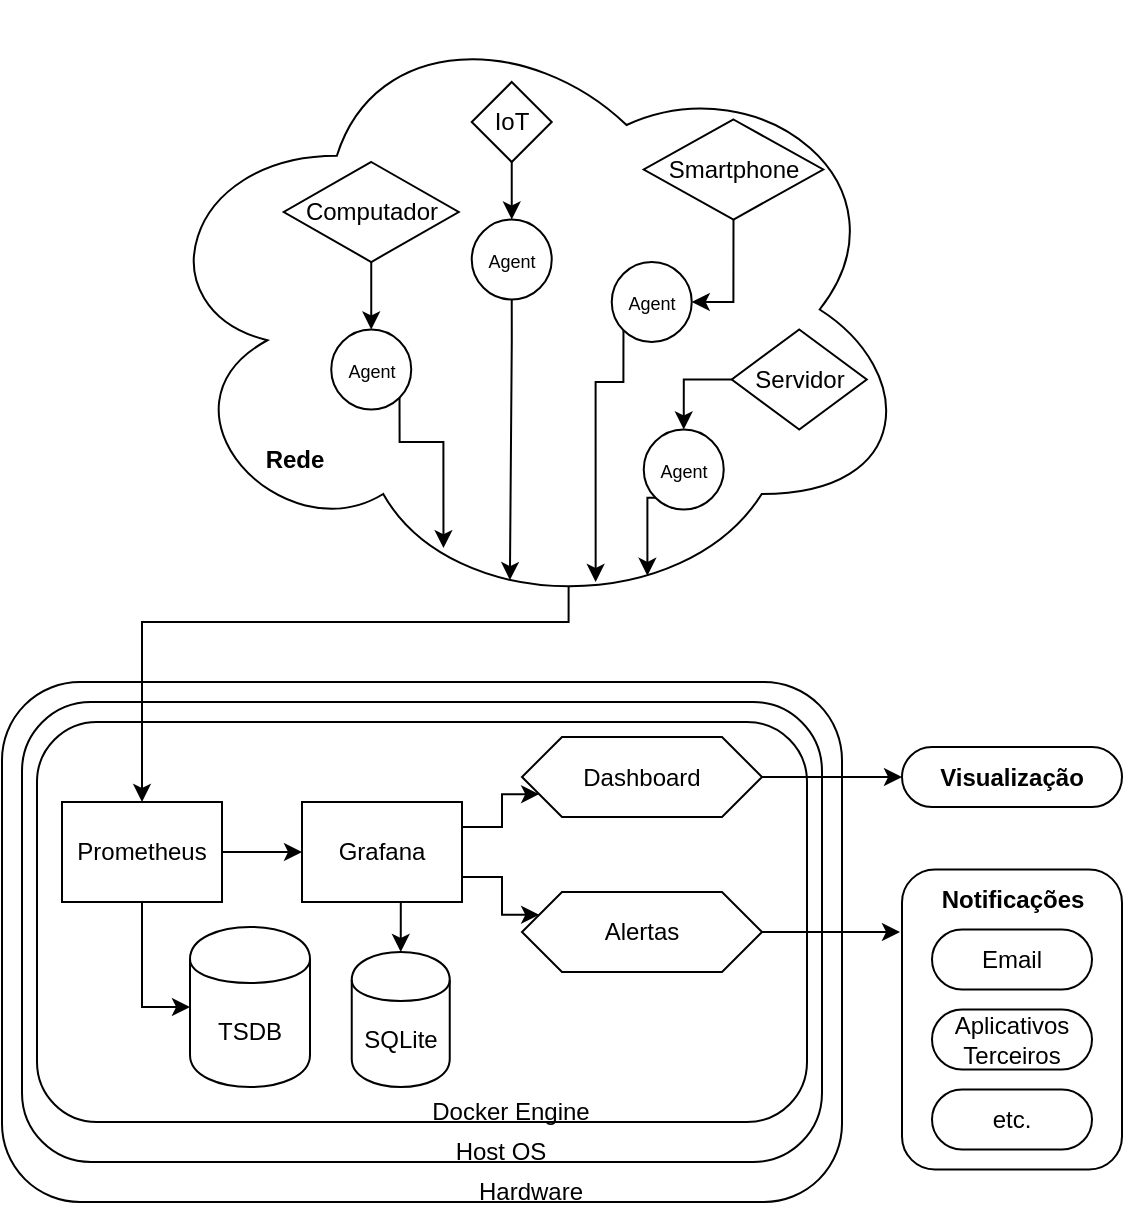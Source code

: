 <mxfile version="28.0.9">
  <diagram name="Page-1" id="xIOkTCL3K24IWR9tix57">
    <mxGraphModel dx="655" dy="593" grid="1" gridSize="10" guides="1" tooltips="1" connect="1" arrows="1" fold="1" page="1" pageScale="1" pageWidth="827" pageHeight="1169" math="0" shadow="0">
      <root>
        <mxCell id="0" />
        <mxCell id="1" style="" parent="0" />
        <mxCell id="3SZMAM52sG9_Gdmyh299-129" value="" style="rounded=1;whiteSpace=wrap;html=1;shadow=0;treeFolding=0;treeMoving=0;fixDash=0;collapsible=0;recursiveResize=1;expand=1;backgroundOutline=0;movableLabel=0;autosize=0;fixedWidth=0;comic=0;" parent="1" vertex="1">
          <mxGeometry x="320" y="840" width="420" height="260" as="geometry" />
        </mxCell>
        <mxCell id="3SZMAM52sG9_Gdmyh299-130" value="" style="rounded=1;whiteSpace=wrap;html=1;shadow=0;treeFolding=0;treeMoving=0;fixDash=0;collapsible=0;recursiveResize=1;expand=1;backgroundOutline=0;movableLabel=0;autosize=0;fixedWidth=0;comic=0;" parent="1" vertex="1">
          <mxGeometry x="330" y="850" width="400" height="230" as="geometry" />
        </mxCell>
        <mxCell id="3SZMAM52sG9_Gdmyh299-131" value="" style="rounded=1;whiteSpace=wrap;html=1;shadow=0;glass=0;perimeterSpacing=1;" parent="1" vertex="1">
          <mxGeometry x="337.5" y="860" width="385" height="200" as="geometry" />
        </mxCell>
        <mxCell id="3SZMAM52sG9_Gdmyh299-132" style="edgeStyle=orthogonalEdgeStyle;rounded=0;orthogonalLoop=1;jettySize=auto;html=1;exitX=0.55;exitY=0.95;exitDx=0;exitDy=0;exitPerimeter=0;entryX=0.5;entryY=0;entryDx=0;entryDy=0;shadow=0;" parent="1" source="3SZMAM52sG9_Gdmyh299-133" target="3SZMAM52sG9_Gdmyh299-136" edge="1">
          <mxGeometry relative="1" as="geometry">
            <Array as="points">
              <mxPoint x="603" y="810" />
              <mxPoint x="390" y="810" />
            </Array>
          </mxGeometry>
        </mxCell>
        <mxCell id="3SZMAM52sG9_Gdmyh299-133" value="" style="ellipse;shape=cloud;whiteSpace=wrap;html=1;rotation=0;shadow=0;" parent="1" vertex="1">
          <mxGeometry x="390.87" y="500" width="386.25" height="307.5" as="geometry" />
        </mxCell>
        <mxCell id="3SZMAM52sG9_Gdmyh299-134" style="edgeStyle=orthogonalEdgeStyle;rounded=0;orthogonalLoop=1;jettySize=auto;html=1;exitX=0.5;exitY=1;exitDx=0;exitDy=0;entryX=0;entryY=0.5;entryDx=0;entryDy=0;shadow=0;" parent="1" source="3SZMAM52sG9_Gdmyh299-136" target="3SZMAM52sG9_Gdmyh299-141" edge="1">
          <mxGeometry relative="1" as="geometry" />
        </mxCell>
        <mxCell id="3SZMAM52sG9_Gdmyh299-135" style="edgeStyle=orthogonalEdgeStyle;rounded=0;orthogonalLoop=1;jettySize=auto;html=1;exitX=1;exitY=0.5;exitDx=0;exitDy=0;entryX=0;entryY=0.5;entryDx=0;entryDy=0;shadow=0;" parent="1" source="3SZMAM52sG9_Gdmyh299-136" target="3SZMAM52sG9_Gdmyh299-139" edge="1">
          <mxGeometry relative="1" as="geometry" />
        </mxCell>
        <mxCell id="3SZMAM52sG9_Gdmyh299-136" value="Prometheus" style="html=1;whiteSpace=wrap;shadow=0;" parent="1" vertex="1">
          <mxGeometry x="350" y="900" width="80" height="50" as="geometry" />
        </mxCell>
        <mxCell id="3SZMAM52sG9_Gdmyh299-137" style="edgeStyle=orthogonalEdgeStyle;rounded=0;orthogonalLoop=1;jettySize=auto;html=1;exitX=1;exitY=0.25;exitDx=0;exitDy=0;entryX=0;entryY=0.75;entryDx=0;entryDy=0;shadow=0;" parent="1" source="3SZMAM52sG9_Gdmyh299-139" target="3SZMAM52sG9_Gdmyh299-142" edge="1">
          <mxGeometry relative="1" as="geometry" />
        </mxCell>
        <mxCell id="3SZMAM52sG9_Gdmyh299-138" style="edgeStyle=orthogonalEdgeStyle;rounded=0;orthogonalLoop=1;jettySize=auto;html=1;exitX=1;exitY=0.75;exitDx=0;exitDy=0;entryX=0;entryY=0.25;entryDx=0;entryDy=0;shadow=0;" parent="1" source="3SZMAM52sG9_Gdmyh299-139" target="3SZMAM52sG9_Gdmyh299-144" edge="1">
          <mxGeometry relative="1" as="geometry" />
        </mxCell>
        <mxCell id="Zg09eMq_pX1P9frFTXm6-2" style="edgeStyle=orthogonalEdgeStyle;rounded=0;orthogonalLoop=1;jettySize=auto;html=1;exitX=0.5;exitY=1;exitDx=0;exitDy=0;entryX=0.5;entryY=0;entryDx=0;entryDy=0;shadow=0;" parent="1" source="3SZMAM52sG9_Gdmyh299-139" target="Zg09eMq_pX1P9frFTXm6-1" edge="1">
          <mxGeometry relative="1" as="geometry" />
        </mxCell>
        <mxCell id="3SZMAM52sG9_Gdmyh299-139" value="&lt;div&gt;Grafana&lt;/div&gt;" style="html=1;whiteSpace=wrap;shadow=0;" parent="1" vertex="1">
          <mxGeometry x="470" y="900" width="80" height="50" as="geometry" />
        </mxCell>
        <mxCell id="3SZMAM52sG9_Gdmyh299-141" value="TSDB" style="shape=cylinder;whiteSpace=wrap;html=1;boundedLbl=1;backgroundOutline=1;shadow=0;" parent="1" vertex="1">
          <mxGeometry x="414" y="962.5" width="60" height="80" as="geometry" />
        </mxCell>
        <mxCell id="3SZMAM52sG9_Gdmyh299-142" value="&lt;div&gt;Dashboard&lt;/div&gt;" style="shape=hexagon;perimeter=hexagonPerimeter2;whiteSpace=wrap;html=1;fixedSize=1;shadow=0;" parent="1" vertex="1">
          <mxGeometry x="580" y="867.5" width="120" height="40" as="geometry" />
        </mxCell>
        <mxCell id="3SZMAM52sG9_Gdmyh299-143" style="edgeStyle=orthogonalEdgeStyle;rounded=0;orthogonalLoop=1;jettySize=auto;html=1;exitX=1;exitY=0.5;exitDx=0;exitDy=0;shadow=0;" parent="1" source="3SZMAM52sG9_Gdmyh299-144" target="3SZMAM52sG9_Gdmyh299-151" edge="1">
          <mxGeometry relative="1" as="geometry">
            <Array as="points">
              <mxPoint x="780" y="965" />
              <mxPoint x="780" y="1008" />
            </Array>
          </mxGeometry>
        </mxCell>
        <mxCell id="3SZMAM52sG9_Gdmyh299-144" value="&lt;div&gt;Alertas&lt;/div&gt;" style="shape=hexagon;perimeter=hexagonPerimeter2;whiteSpace=wrap;html=1;fixedSize=1;shadow=0;" parent="1" vertex="1">
          <mxGeometry x="580" y="945" width="120" height="40" as="geometry" />
        </mxCell>
        <mxCell id="3SZMAM52sG9_Gdmyh299-145" value="&lt;div&gt;Hardware&lt;/div&gt;" style="text;html=1;align=center;verticalAlign=middle;resizable=0;points=[];autosize=1;strokeColor=none;fillColor=none;shadow=0;" parent="1" vertex="1">
          <mxGeometry x="544" y="1080" width="80" height="30" as="geometry" />
        </mxCell>
        <mxCell id="3SZMAM52sG9_Gdmyh299-146" value="Host OS" style="text;html=1;align=center;verticalAlign=middle;resizable=0;points=[];autosize=1;strokeColor=none;fillColor=none;shadow=0;" parent="1" vertex="1">
          <mxGeometry x="534" y="1060" width="70" height="30" as="geometry" />
        </mxCell>
        <mxCell id="3SZMAM52sG9_Gdmyh299-147" value="&lt;div&gt;&lt;b&gt;Visualização&lt;/b&gt;&lt;/div&gt;" style="html=1;dashed=0;whiteSpace=wrap;shape=mxgraph.dfd.start;shadow=0;" parent="1" vertex="1">
          <mxGeometry x="770" y="872.5" width="110" height="30" as="geometry" />
        </mxCell>
        <mxCell id="3SZMAM52sG9_Gdmyh299-148" style="edgeStyle=orthogonalEdgeStyle;rounded=0;orthogonalLoop=1;jettySize=auto;html=1;exitX=1;exitY=0.5;exitDx=0;exitDy=0;entryX=0;entryY=0.5;entryDx=0;entryDy=0;entryPerimeter=0;shadow=0;" parent="1" source="3SZMAM52sG9_Gdmyh299-142" target="3SZMAM52sG9_Gdmyh299-147" edge="1">
          <mxGeometry relative="1" as="geometry" />
        </mxCell>
        <mxCell id="3SZMAM52sG9_Gdmyh299-149" value="&lt;div&gt;Docker Engine&lt;/div&gt;" style="text;html=1;align=center;verticalAlign=middle;resizable=0;points=[];autosize=1;strokeColor=none;fillColor=none;shadow=0;" parent="1" vertex="1">
          <mxGeometry x="524" y="1040" width="100" height="30" as="geometry" />
        </mxCell>
        <mxCell id="3SZMAM52sG9_Gdmyh299-150" value="&lt;div&gt;&lt;font style=&quot;font-size: 9px;&quot;&gt;Agent&lt;/font&gt;&lt;/div&gt;" style="ellipse;whiteSpace=wrap;html=1;aspect=fixed;shadow=0;" parent="1" vertex="1">
          <mxGeometry x="484.62" y="663.75" width="40" height="40" as="geometry" />
        </mxCell>
        <mxCell id="3SZMAM52sG9_Gdmyh299-151" value="" style="rounded=1;whiteSpace=wrap;html=1;shadow=0;glass=0;perimeterSpacing=1;" parent="1" vertex="1">
          <mxGeometry x="770" y="933.75" width="110" height="150" as="geometry" />
        </mxCell>
        <mxCell id="3SZMAM52sG9_Gdmyh299-152" value="Email" style="html=1;dashed=0;whiteSpace=wrap;shape=mxgraph.dfd.start;shadow=0;" parent="1" vertex="1">
          <mxGeometry x="785" y="963.75" width="80" height="30" as="geometry" />
        </mxCell>
        <mxCell id="3SZMAM52sG9_Gdmyh299-153" value="&lt;div&gt;Aplicativos Terceiros&lt;/div&gt;" style="html=1;dashed=0;whiteSpace=wrap;shape=mxgraph.dfd.start;shadow=0;" parent="1" vertex="1">
          <mxGeometry x="785" y="1003.75" width="80" height="30" as="geometry" />
        </mxCell>
        <mxCell id="3SZMAM52sG9_Gdmyh299-154" value="&lt;div&gt;etc.&lt;/div&gt;" style="html=1;dashed=0;whiteSpace=wrap;shape=mxgraph.dfd.start;shadow=0;" parent="1" vertex="1">
          <mxGeometry x="785" y="1043.75" width="80" height="30" as="geometry" />
        </mxCell>
        <mxCell id="3SZMAM52sG9_Gdmyh299-155" value="&lt;div&gt;&lt;b&gt;Notificações&lt;/b&gt;&lt;/div&gt;" style="text;html=1;align=center;verticalAlign=middle;resizable=0;points=[];autosize=1;strokeColor=none;fillColor=none;shadow=0;" parent="1" vertex="1">
          <mxGeometry x="780" y="933.75" width="90" height="30" as="geometry" />
        </mxCell>
        <mxCell id="3SZMAM52sG9_Gdmyh299-156" value="&lt;div&gt;&lt;font style=&quot;font-size: 9px;&quot;&gt;Agent&lt;/font&gt;&lt;/div&gt;" style="ellipse;whiteSpace=wrap;html=1;aspect=fixed;shadow=0;" parent="1" vertex="1">
          <mxGeometry x="554.87" y="608.75" width="40" height="40" as="geometry" />
        </mxCell>
        <mxCell id="3SZMAM52sG9_Gdmyh299-157" value="&lt;div&gt;&lt;font style=&quot;font-size: 9px;&quot;&gt;Agent&lt;/font&gt;&lt;/div&gt;" style="ellipse;whiteSpace=wrap;html=1;aspect=fixed;shadow=0;" parent="1" vertex="1">
          <mxGeometry x="624.87" y="630" width="40" height="40" as="geometry" />
        </mxCell>
        <mxCell id="3SZMAM52sG9_Gdmyh299-158" style="edgeStyle=orthogonalEdgeStyle;rounded=0;orthogonalLoop=1;jettySize=auto;html=1;exitX=0.5;exitY=1;exitDx=0;exitDy=0;entryX=0.5;entryY=0;entryDx=0;entryDy=0;shadow=0;" parent="1" source="3SZMAM52sG9_Gdmyh299-159" target="3SZMAM52sG9_Gdmyh299-150" edge="1">
          <mxGeometry relative="1" as="geometry" />
        </mxCell>
        <mxCell id="3SZMAM52sG9_Gdmyh299-159" value="Computador" style="rhombus;whiteSpace=wrap;html=1;shadow=0;" parent="1" vertex="1">
          <mxGeometry x="460.87" y="580" width="87.5" height="50" as="geometry" />
        </mxCell>
        <mxCell id="3SZMAM52sG9_Gdmyh299-160" style="edgeStyle=orthogonalEdgeStyle;rounded=0;orthogonalLoop=1;jettySize=auto;html=1;exitX=0;exitY=0.5;exitDx=0;exitDy=0;entryX=0.5;entryY=0;entryDx=0;entryDy=0;shadow=0;" parent="1" source="3SZMAM52sG9_Gdmyh299-161" target="3SZMAM52sG9_Gdmyh299-166" edge="1">
          <mxGeometry relative="1" as="geometry" />
        </mxCell>
        <mxCell id="3SZMAM52sG9_Gdmyh299-161" value="&lt;div&gt;Servidor&lt;/div&gt;" style="rhombus;whiteSpace=wrap;html=1;shadow=0;" parent="1" vertex="1">
          <mxGeometry x="684.87" y="663.75" width="67.5" height="50" as="geometry" />
        </mxCell>
        <mxCell id="3SZMAM52sG9_Gdmyh299-162" style="edgeStyle=orthogonalEdgeStyle;rounded=0;orthogonalLoop=1;jettySize=auto;html=1;exitX=0.5;exitY=1;exitDx=0;exitDy=0;entryX=1;entryY=0.5;entryDx=0;entryDy=0;shadow=0;" parent="1" source="3SZMAM52sG9_Gdmyh299-163" target="3SZMAM52sG9_Gdmyh299-157" edge="1">
          <mxGeometry relative="1" as="geometry" />
        </mxCell>
        <mxCell id="3SZMAM52sG9_Gdmyh299-163" value="&lt;div&gt;Smartphone&lt;/div&gt;" style="rhombus;whiteSpace=wrap;html=1;shadow=0;" parent="1" vertex="1">
          <mxGeometry x="640.87" y="558.75" width="89.75" height="50" as="geometry" />
        </mxCell>
        <mxCell id="3SZMAM52sG9_Gdmyh299-164" style="edgeStyle=orthogonalEdgeStyle;rounded=0;orthogonalLoop=1;jettySize=auto;html=1;exitX=0.5;exitY=1;exitDx=0;exitDy=0;entryX=0.5;entryY=0;entryDx=0;entryDy=0;shadow=0;" parent="1" source="3SZMAM52sG9_Gdmyh299-165" target="3SZMAM52sG9_Gdmyh299-156" edge="1">
          <mxGeometry relative="1" as="geometry" />
        </mxCell>
        <mxCell id="3SZMAM52sG9_Gdmyh299-165" value="IoT" style="rhombus;whiteSpace=wrap;html=1;shadow=0;" parent="1" vertex="1">
          <mxGeometry x="554.87" y="540" width="40" height="40" as="geometry" />
        </mxCell>
        <mxCell id="3SZMAM52sG9_Gdmyh299-166" value="&lt;div&gt;&lt;font style=&quot;font-size: 9px;&quot;&gt;Agent&lt;/font&gt;&lt;/div&gt;" style="ellipse;whiteSpace=wrap;html=1;aspect=fixed;shadow=0;" parent="1" vertex="1">
          <mxGeometry x="640.87" y="713.75" width="40" height="40" as="geometry" />
        </mxCell>
        <mxCell id="3SZMAM52sG9_Gdmyh299-167" style="edgeStyle=orthogonalEdgeStyle;rounded=0;orthogonalLoop=1;jettySize=auto;html=1;exitX=0;exitY=1;exitDx=0;exitDy=0;entryX=0.585;entryY=0.943;entryDx=0;entryDy=0;entryPerimeter=0;shadow=0;" parent="1" source="3SZMAM52sG9_Gdmyh299-157" target="3SZMAM52sG9_Gdmyh299-133" edge="1">
          <mxGeometry relative="1" as="geometry" />
        </mxCell>
        <mxCell id="3SZMAM52sG9_Gdmyh299-168" style="edgeStyle=orthogonalEdgeStyle;rounded=0;orthogonalLoop=1;jettySize=auto;html=1;exitX=1;exitY=1;exitDx=0;exitDy=0;entryX=0.388;entryY=0.888;entryDx=0;entryDy=0;entryPerimeter=0;shadow=0;" parent="1" source="3SZMAM52sG9_Gdmyh299-150" target="3SZMAM52sG9_Gdmyh299-133" edge="1">
          <mxGeometry relative="1" as="geometry">
            <Array as="points">
              <mxPoint x="518.87" y="720" />
              <mxPoint x="540.87" y="720" />
            </Array>
          </mxGeometry>
        </mxCell>
        <mxCell id="3SZMAM52sG9_Gdmyh299-169" style="edgeStyle=orthogonalEdgeStyle;rounded=0;orthogonalLoop=1;jettySize=auto;html=1;exitX=0;exitY=1;exitDx=0;exitDy=0;entryX=0.652;entryY=0.933;entryDx=0;entryDy=0;entryPerimeter=0;shadow=0;" parent="1" source="3SZMAM52sG9_Gdmyh299-166" target="3SZMAM52sG9_Gdmyh299-133" edge="1">
          <mxGeometry relative="1" as="geometry" />
        </mxCell>
        <mxCell id="3SZMAM52sG9_Gdmyh299-170" style="edgeStyle=orthogonalEdgeStyle;rounded=0;orthogonalLoop=1;jettySize=auto;html=1;exitX=0.5;exitY=1;exitDx=0;exitDy=0;entryX=0.474;entryY=0.94;entryDx=0;entryDy=0;entryPerimeter=0;shadow=0;" parent="1" source="3SZMAM52sG9_Gdmyh299-156" target="3SZMAM52sG9_Gdmyh299-133" edge="1">
          <mxGeometry relative="1" as="geometry" />
        </mxCell>
        <mxCell id="3SZMAM52sG9_Gdmyh299-171" value="&lt;b&gt;Rede&lt;/b&gt;" style="text;html=1;align=center;verticalAlign=middle;resizable=0;points=[];autosize=1;strokeColor=none;fillColor=none;shadow=0;" parent="1" vertex="1">
          <mxGeometry x="440.87" y="713.75" width="50" height="30" as="geometry" />
        </mxCell>
        <mxCell id="Zg09eMq_pX1P9frFTXm6-1" value="SQLite" style="shape=cylinder;whiteSpace=wrap;html=1;boundedLbl=1;backgroundOutline=1;shadow=0;" parent="1" vertex="1">
          <mxGeometry x="494.87" y="975" width="49" height="67.5" as="geometry" />
        </mxCell>
      </root>
    </mxGraphModel>
  </diagram>
</mxfile>
